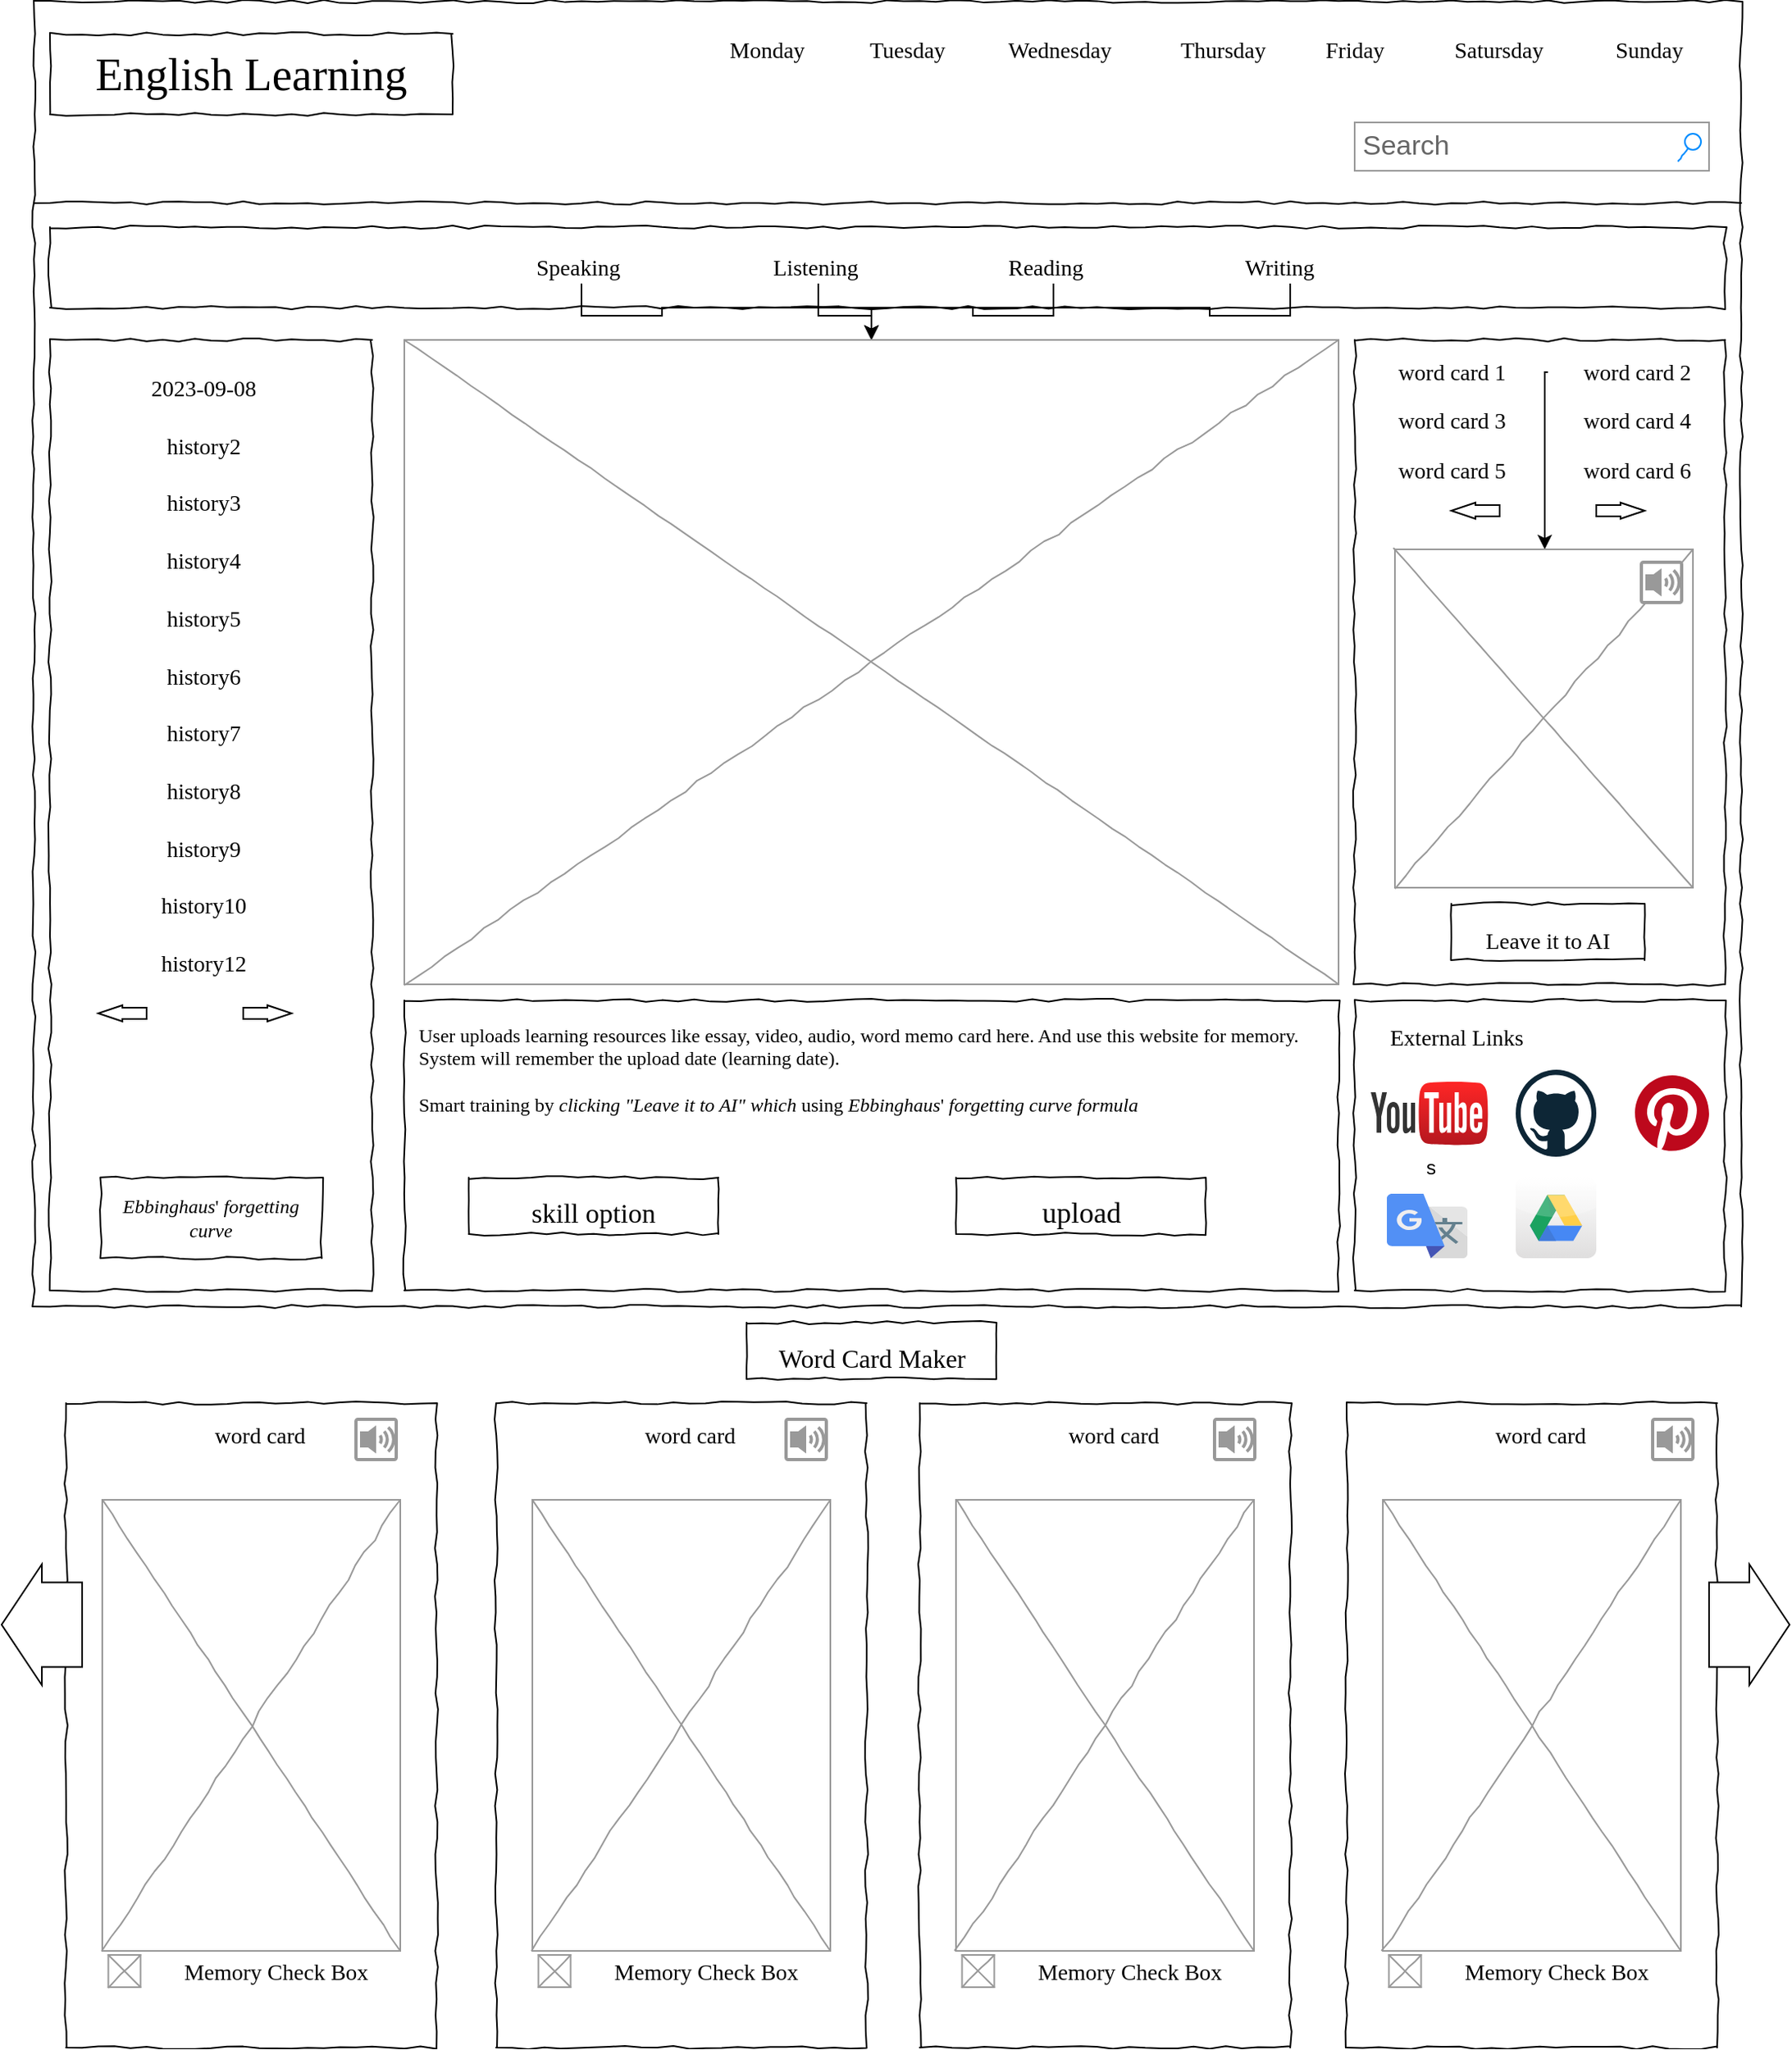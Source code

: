 <mxfile version="21.6.8" type="device">
  <diagram name="Page-1" id="03018318-947c-dd8e-b7a3-06fadd420f32">
    <mxGraphModel dx="1109" dy="503" grid="1" gridSize="10" guides="1" tooltips="1" connect="1" arrows="1" fold="1" page="1" pageScale="1" pageWidth="3300" pageHeight="2339" background="none" math="0" shadow="0">
      <root>
        <mxCell id="0" />
        <mxCell id="1" parent="0" />
        <mxCell id="677b7b8949515195-1" value="" style="whiteSpace=wrap;html=1;rounded=0;shadow=0;labelBackgroundColor=none;strokeColor=#000000;strokeWidth=1;fillColor=none;fontFamily=Verdana;fontSize=12;fontColor=#000000;align=center;comic=1;" parent="1" vertex="1">
          <mxGeometry x="20" y="20" width="1060" height="810" as="geometry" />
        </mxCell>
        <mxCell id="677b7b8949515195-2" value="English Learning" style="whiteSpace=wrap;html=1;rounded=0;shadow=0;labelBackgroundColor=none;strokeWidth=1;fontFamily=Verdana;fontSize=28;align=center;comic=1;" parent="1" vertex="1">
          <mxGeometry x="30" y="40" width="250" height="50" as="geometry" />
        </mxCell>
        <mxCell id="677b7b8949515195-3" value="Search" style="strokeWidth=1;shadow=0;dashed=0;align=center;html=1;shape=mxgraph.mockup.forms.searchBox;strokeColor=#999999;mainText=;strokeColor2=#008cff;fontColor=#666666;fontSize=17;align=left;spacingLeft=3;rounded=0;labelBackgroundColor=none;comic=1;" parent="1" vertex="1">
          <mxGeometry x="840" y="95" width="220" height="30" as="geometry" />
        </mxCell>
        <mxCell id="677b7b8949515195-4" value="Thursday" style="text;html=1;points=[];align=left;verticalAlign=top;spacingTop=-4;fontSize=14;fontFamily=Verdana" parent="1" vertex="1">
          <mxGeometry x="730" y="40" width="60" height="20" as="geometry" />
        </mxCell>
        <mxCell id="677b7b8949515195-5" value="Friday" style="text;html=1;points=[];align=left;verticalAlign=top;spacingTop=-4;fontSize=14;fontFamily=Verdana" parent="1" vertex="1">
          <mxGeometry x="820" y="40" width="60" height="20" as="geometry" />
        </mxCell>
        <mxCell id="677b7b8949515195-6" value="Satursday" style="text;html=1;points=[];align=left;verticalAlign=top;spacingTop=-4;fontSize=14;fontFamily=Verdana" parent="1" vertex="1">
          <mxGeometry x="900" y="40" width="60" height="20" as="geometry" />
        </mxCell>
        <mxCell id="677b7b8949515195-7" value="Sunday" style="text;html=1;points=[];align=left;verticalAlign=top;spacingTop=-4;fontSize=14;fontFamily=Verdana" parent="1" vertex="1">
          <mxGeometry x="1000" y="40" width="60" height="20" as="geometry" />
        </mxCell>
        <mxCell id="677b7b8949515195-8" value="" style="whiteSpace=wrap;html=1;rounded=0;shadow=0;labelBackgroundColor=none;strokeWidth=1;fillColor=none;fontFamily=Verdana;fontSize=12;align=center;comic=1;" parent="1" vertex="1">
          <mxGeometry x="30" y="230" width="200" height="590" as="geometry" />
        </mxCell>
        <mxCell id="677b7b8949515195-9" value="" style="line;strokeWidth=1;html=1;rounded=0;shadow=0;labelBackgroundColor=none;fillColor=none;fontFamily=Verdana;fontSize=14;fontColor=#000000;align=center;comic=1;" parent="1" vertex="1">
          <mxGeometry x="20" y="140" width="1060" height="10" as="geometry" />
        </mxCell>
        <mxCell id="677b7b8949515195-10" value="" style="whiteSpace=wrap;html=1;rounded=0;shadow=0;labelBackgroundColor=none;strokeWidth=1;fillColor=none;fontFamily=Verdana;fontSize=12;align=center;comic=1;" parent="1" vertex="1">
          <mxGeometry x="30" y="160" width="1040" height="50" as="geometry" />
        </mxCell>
        <mxCell id="8i-vU0PyQ4scjULHQhV9-37" style="edgeStyle=orthogonalEdgeStyle;rounded=0;orthogonalLoop=1;jettySize=auto;html=1;entryX=0.5;entryY=0.025;entryDx=0;entryDy=0;entryPerimeter=0;" edge="1" parent="1" source="677b7b8949515195-11" target="677b7b8949515195-16">
          <mxGeometry relative="1" as="geometry" />
        </mxCell>
        <mxCell id="677b7b8949515195-11" value="Speaking" style="text;html=1;points=[];align=left;verticalAlign=top;spacingTop=-4;fontSize=14;fontFamily=Verdana" parent="1" vertex="1">
          <mxGeometry x="330" y="175" width="60" height="20" as="geometry" />
        </mxCell>
        <mxCell id="8i-vU0PyQ4scjULHQhV9-38" style="edgeStyle=orthogonalEdgeStyle;rounded=0;orthogonalLoop=1;jettySize=auto;html=1;" edge="1" parent="1" source="677b7b8949515195-12" target="677b7b8949515195-16">
          <mxGeometry relative="1" as="geometry" />
        </mxCell>
        <mxCell id="677b7b8949515195-12" value="Listening" style="text;html=1;points=[];align=left;verticalAlign=top;spacingTop=-4;fontSize=14;fontFamily=Verdana" parent="1" vertex="1">
          <mxGeometry x="477" y="175" width="60" height="20" as="geometry" />
        </mxCell>
        <mxCell id="8i-vU0PyQ4scjULHQhV9-39" style="edgeStyle=orthogonalEdgeStyle;rounded=0;orthogonalLoop=1;jettySize=auto;html=1;" edge="1" parent="1" source="677b7b8949515195-13" target="677b7b8949515195-16">
          <mxGeometry relative="1" as="geometry" />
        </mxCell>
        <mxCell id="677b7b8949515195-13" value="Reading" style="text;html=1;points=[];align=left;verticalAlign=top;spacingTop=-4;fontSize=14;fontFamily=Verdana" parent="1" vertex="1">
          <mxGeometry x="623" y="175" width="60" height="20" as="geometry" />
        </mxCell>
        <mxCell id="8i-vU0PyQ4scjULHQhV9-40" style="edgeStyle=orthogonalEdgeStyle;rounded=0;orthogonalLoop=1;jettySize=auto;html=1;" edge="1" parent="1" source="677b7b8949515195-14" target="677b7b8949515195-16">
          <mxGeometry relative="1" as="geometry" />
        </mxCell>
        <mxCell id="677b7b8949515195-14" value="Writing" style="text;html=1;points=[];align=left;verticalAlign=top;spacingTop=-4;fontSize=14;fontFamily=Verdana" parent="1" vertex="1">
          <mxGeometry x="770" y="175" width="60" height="20" as="geometry" />
        </mxCell>
        <mxCell id="677b7b8949515195-15" value="&lt;div align=&quot;left&quot;&gt;User uploads learning resources like essay, video, audio, word memo card here. And use this website for memory. System will remember the upload date (learning date).&lt;br&gt;&lt;/div&gt;&lt;div align=&quot;left&quot;&gt;&lt;br&gt;&lt;/div&gt;&lt;div align=&quot;left&quot;&gt;Smart training by&lt;em&gt; clicking &quot;Leave it to AI&quot; which &lt;/em&gt;using &lt;em&gt;Ebbinghaus&lt;/em&gt;&#39; &lt;em&gt;forgetting curve formula&lt;/em&gt;&lt;/div&gt;&lt;div align=&quot;left&quot;&gt;&lt;br&gt;&lt;/div&gt;" style="whiteSpace=wrap;html=1;rounded=0;shadow=0;labelBackgroundColor=none;strokeWidth=1;fillColor=none;fontFamily=Verdana;fontSize=12;align=center;verticalAlign=top;spacing=10;comic=1;" parent="1" vertex="1">
          <mxGeometry x="250" y="640" width="580" height="180" as="geometry" />
        </mxCell>
        <mxCell id="677b7b8949515195-16" value="" style="verticalLabelPosition=bottom;shadow=0;dashed=0;align=center;html=1;verticalAlign=top;strokeWidth=1;shape=mxgraph.mockup.graphics.simpleIcon;strokeColor=#999999;rounded=0;labelBackgroundColor=none;fontFamily=Verdana;fontSize=14;fontColor=#000000;comic=1;" parent="1" vertex="1">
          <mxGeometry x="250" y="230" width="580" height="400" as="geometry" />
        </mxCell>
        <mxCell id="677b7b8949515195-25" value="" style="whiteSpace=wrap;html=1;rounded=0;shadow=0;labelBackgroundColor=none;strokeWidth=1;fillColor=none;fontFamily=Verdana;fontSize=12;align=center;comic=1;" parent="1" vertex="1">
          <mxGeometry x="840" y="230" width="230" height="400" as="geometry" />
        </mxCell>
        <mxCell id="677b7b8949515195-26" value="" style="whiteSpace=wrap;html=1;rounded=0;shadow=0;labelBackgroundColor=none;strokeWidth=1;fillColor=none;fontFamily=Verdana;fontSize=12;align=center;comic=1;" parent="1" vertex="1">
          <mxGeometry x="840" y="640" width="230" height="180" as="geometry" />
        </mxCell>
        <mxCell id="677b7b8949515195-27" value="2023-09-08" style="text;html=1;points=[];align=center;verticalAlign=top;spacingTop=-4;fontSize=14;fontFamily=Verdana" parent="1" vertex="1">
          <mxGeometry x="40" y="250" width="170" height="20" as="geometry" />
        </mxCell>
        <mxCell id="677b7b8949515195-28" value="history2" style="text;html=1;points=[];align=center;verticalAlign=top;spacingTop=-4;fontSize=14;fontFamily=Verdana" parent="1" vertex="1">
          <mxGeometry x="40" y="286" width="170" height="20" as="geometry" />
        </mxCell>
        <mxCell id="677b7b8949515195-29" value="history3" style="text;html=1;points=[];align=center;verticalAlign=top;spacingTop=-4;fontSize=14;fontFamily=Verdana" parent="1" vertex="1">
          <mxGeometry x="40" y="321" width="170" height="20" as="geometry" />
        </mxCell>
        <mxCell id="677b7b8949515195-30" value="history4" style="text;html=1;points=[];align=center;verticalAlign=top;spacingTop=-4;fontSize=14;fontFamily=Verdana" parent="1" vertex="1">
          <mxGeometry x="40" y="357" width="170" height="20" as="geometry" />
        </mxCell>
        <mxCell id="677b7b8949515195-31" value="history7" style="text;html=1;points=[];align=center;verticalAlign=top;spacingTop=-4;fontSize=14;fontFamily=Verdana" parent="1" vertex="1">
          <mxGeometry x="40" y="464" width="170" height="20" as="geometry" />
        </mxCell>
        <mxCell id="677b7b8949515195-32" value="history8" style="text;html=1;points=[];align=center;verticalAlign=top;spacingTop=-4;fontSize=14;fontFamily=Verdana" parent="1" vertex="1">
          <mxGeometry x="40" y="500" width="170" height="20" as="geometry" />
        </mxCell>
        <mxCell id="677b7b8949515195-33" value="history9" style="text;html=1;points=[];align=center;verticalAlign=top;spacingTop=-4;fontSize=14;fontFamily=Verdana" parent="1" vertex="1">
          <mxGeometry x="40" y="536" width="170" height="20" as="geometry" />
        </mxCell>
        <mxCell id="677b7b8949515195-34" value="history10" style="text;html=1;points=[];align=center;verticalAlign=top;spacingTop=-4;fontSize=14;fontFamily=Verdana" parent="1" vertex="1">
          <mxGeometry x="40" y="571" width="170" height="20" as="geometry" />
        </mxCell>
        <mxCell id="677b7b8949515195-35" value="history12" style="text;html=1;points=[];align=center;verticalAlign=top;spacingTop=-4;fontSize=14;fontFamily=Verdana" parent="1" vertex="1">
          <mxGeometry x="40" y="607" width="170" height="20" as="geometry" />
        </mxCell>
        <mxCell id="677b7b8949515195-39" value="history5" style="text;html=1;points=[];align=center;verticalAlign=top;spacingTop=-4;fontSize=14;fontFamily=Verdana" parent="1" vertex="1">
          <mxGeometry x="40" y="393" width="170" height="20" as="geometry" />
        </mxCell>
        <mxCell id="677b7b8949515195-40" value="history6" style="text;html=1;points=[];align=center;verticalAlign=top;spacingTop=-4;fontSize=14;fontFamily=Verdana" parent="1" vertex="1">
          <mxGeometry x="40" y="429" width="170" height="20" as="geometry" />
        </mxCell>
        <mxCell id="677b7b8949515195-42" value="External Links" style="text;html=1;points=[];align=left;verticalAlign=top;spacingTop=-4;fontSize=14;fontFamily=Verdana" parent="1" vertex="1">
          <mxGeometry x="860" y="653" width="170" height="20" as="geometry" />
        </mxCell>
        <mxCell id="677b7b8949515195-44" value="word card 1" style="text;html=1;points=[];align=center;verticalAlign=top;spacingTop=-4;fontSize=14;fontFamily=Verdana" parent="1" vertex="1">
          <mxGeometry x="850" y="240" width="100" height="20" as="geometry" />
        </mxCell>
        <mxCell id="8i-vU0PyQ4scjULHQhV9-36" style="edgeStyle=orthogonalEdgeStyle;rounded=0;orthogonalLoop=1;jettySize=auto;html=1;" edge="1" parent="1" source="677b7b8949515195-45">
          <mxGeometry relative="1" as="geometry">
            <mxPoint x="958" y="360" as="targetPoint" />
            <Array as="points">
              <mxPoint x="958" y="250" />
            </Array>
          </mxGeometry>
        </mxCell>
        <mxCell id="677b7b8949515195-45" value="word card 2" style="text;html=1;points=[];align=center;verticalAlign=top;spacingTop=-4;fontSize=14;fontFamily=Verdana" parent="1" vertex="1">
          <mxGeometry x="960" y="240" width="110" height="20" as="geometry" />
        </mxCell>
        <mxCell id="677b7b8949515195-46" value="word card 3" style="text;html=1;points=[];align=center;verticalAlign=top;spacingTop=-4;fontSize=14;fontFamily=Verdana" parent="1" vertex="1">
          <mxGeometry x="845" y="270" width="110" height="20" as="geometry" />
        </mxCell>
        <mxCell id="677b7b8949515195-47" value="word card 4" style="text;html=1;points=[];align=center;verticalAlign=top;spacingTop=-4;fontSize=14;fontFamily=Verdana" parent="1" vertex="1">
          <mxGeometry x="965" y="270" width="100" height="20" as="geometry" />
        </mxCell>
        <mxCell id="677b7b8949515195-48" value="word card 5" style="text;html=1;points=[];align=center;verticalAlign=top;spacingTop=-4;fontSize=14;fontFamily=Verdana" parent="1" vertex="1">
          <mxGeometry x="845" y="301" width="110" height="20" as="geometry" />
        </mxCell>
        <mxCell id="677b7b8949515195-49" value="word card 6" style="text;html=1;points=[];align=center;verticalAlign=top;spacingTop=-4;fontSize=14;fontFamily=Verdana" parent="1" vertex="1">
          <mxGeometry x="965" y="301" width="100" height="20" as="geometry" />
        </mxCell>
        <mxCell id="8i-vU0PyQ4scjULHQhV9-3" value="Wednesday" style="text;html=1;points=[];align=left;verticalAlign=top;spacingTop=-4;fontSize=14;fontFamily=Verdana" vertex="1" parent="1">
          <mxGeometry x="623" y="40" width="60" height="20" as="geometry" />
        </mxCell>
        <mxCell id="8i-vU0PyQ4scjULHQhV9-4" value="Tuesday" style="text;html=1;points=[];align=left;verticalAlign=top;spacingTop=-4;fontSize=14;fontFamily=Verdana" vertex="1" parent="1">
          <mxGeometry x="537" y="40" width="60" height="20" as="geometry" />
        </mxCell>
        <mxCell id="8i-vU0PyQ4scjULHQhV9-5" value="Monday" style="text;html=1;points=[];align=left;verticalAlign=top;spacingTop=-4;fontSize=14;fontFamily=Verdana" vertex="1" parent="1">
          <mxGeometry x="450" y="40" width="60" height="20" as="geometry" />
        </mxCell>
        <mxCell id="8i-vU0PyQ4scjULHQhV9-8" value="" style="shape=singleArrow;whiteSpace=wrap;html=1;arrowWidth=0.7;arrowSize=0.5;" vertex="1" parent="1">
          <mxGeometry x="150" y="643" width="30" height="10" as="geometry" />
        </mxCell>
        <mxCell id="8i-vU0PyQ4scjULHQhV9-15" value="" style="shape=singleArrow;whiteSpace=wrap;html=1;arrowWidth=0.7;arrowSize=0.5;rotation=-180;" vertex="1" parent="1">
          <mxGeometry x="60" y="643" width="30" height="10" as="geometry" />
        </mxCell>
        <mxCell id="8i-vU0PyQ4scjULHQhV9-18" value="&lt;em&gt;Ebbinghaus&lt;/em&gt;&#39; &lt;em&gt;forgetting curve&lt;/em&gt; " style="whiteSpace=wrap;html=1;rounded=0;shadow=0;labelBackgroundColor=none;strokeWidth=1;fillColor=none;fontFamily=Verdana;fontSize=12;align=center;comic=1;" vertex="1" parent="1">
          <mxGeometry x="61.25" y="750" width="137.5" height="50" as="geometry" />
        </mxCell>
        <mxCell id="8i-vU0PyQ4scjULHQhV9-21" value="" style="dashed=0;outlineConnect=0;html=1;align=center;labelPosition=center;verticalLabelPosition=bottom;verticalAlign=top;shape=mxgraph.webicons.google_drive;gradientColor=#DFDEDE" vertex="1" parent="1">
          <mxGeometry x="940" y="750" width="50" height="50" as="geometry" />
        </mxCell>
        <mxCell id="8i-vU0PyQ4scjULHQhV9-26" value="" style="dashed=0;outlineConnect=0;html=1;align=center;labelPosition=center;verticalLabelPosition=bottom;verticalAlign=top;shape=mxgraph.weblogos.github" vertex="1" parent="1">
          <mxGeometry x="940" y="683" width="50" height="54" as="geometry" />
        </mxCell>
        <mxCell id="8i-vU0PyQ4scjULHQhV9-29" value="s" style="dashed=0;outlineConnect=0;html=1;align=center;labelPosition=center;verticalLabelPosition=bottom;verticalAlign=top;shape=mxgraph.weblogos.youtube;fillColor=#FF2626;gradientColor=#B5171F" vertex="1" parent="1">
          <mxGeometry x="850" y="690" width="73" height="40" as="geometry" />
        </mxCell>
        <mxCell id="8i-vU0PyQ4scjULHQhV9-30" value="" style="dashed=0;outlineConnect=0;html=1;align=center;labelPosition=center;verticalLabelPosition=bottom;verticalAlign=top;shape=mxgraph.weblogos.translate" vertex="1" parent="1">
          <mxGeometry x="860" y="760" width="50" height="40" as="geometry" />
        </mxCell>
        <mxCell id="8i-vU0PyQ4scjULHQhV9-31" value="" style="dashed=0;outlineConnect=0;html=1;align=center;labelPosition=center;verticalLabelPosition=bottom;verticalAlign=top;shape=mxgraph.weblogos.pinterest;fillColor=#BD081C;strokeColor=none" vertex="1" parent="1">
          <mxGeometry x="1014" y="686.5" width="46" height="47" as="geometry" />
        </mxCell>
        <mxCell id="8i-vU0PyQ4scjULHQhV9-33" value="" style="shape=singleArrow;whiteSpace=wrap;html=1;arrowWidth=0.7;arrowSize=0.5;" vertex="1" parent="1">
          <mxGeometry x="990" y="331" width="30" height="10" as="geometry" />
        </mxCell>
        <mxCell id="8i-vU0PyQ4scjULHQhV9-34" value="" style="shape=singleArrow;whiteSpace=wrap;html=1;arrowWidth=0.7;arrowSize=0.5;rotation=-180;" vertex="1" parent="1">
          <mxGeometry x="900" y="331" width="30" height="10" as="geometry" />
        </mxCell>
        <mxCell id="8i-vU0PyQ4scjULHQhV9-35" value="" style="verticalLabelPosition=bottom;shadow=0;dashed=0;align=center;html=1;verticalAlign=top;strokeWidth=1;shape=mxgraph.mockup.graphics.simpleIcon;strokeColor=#999999;rounded=0;labelBackgroundColor=none;fontFamily=Verdana;fontSize=14;fontColor=#000000;comic=1;" vertex="1" parent="1">
          <mxGeometry x="865" y="360" width="185" height="210" as="geometry" />
        </mxCell>
        <mxCell id="8i-vU0PyQ4scjULHQhV9-42" value="&lt;font style=&quot;font-size: 17px;&quot;&gt;skill option&lt;/font&gt;" style="whiteSpace=wrap;html=1;rounded=0;shadow=0;labelBackgroundColor=none;strokeWidth=1;fontFamily=Verdana;fontSize=28;align=center;comic=1;" vertex="1" parent="1">
          <mxGeometry x="290" y="750" width="155" height="35" as="geometry" />
        </mxCell>
        <mxCell id="8i-vU0PyQ4scjULHQhV9-43" value="&lt;font style=&quot;font-size: 14px;&quot;&gt;Leave it to AI&lt;/font&gt;" style="whiteSpace=wrap;html=1;rounded=0;shadow=0;labelBackgroundColor=none;strokeWidth=1;fontFamily=Verdana;fontSize=28;align=center;comic=1;" vertex="1" parent="1">
          <mxGeometry x="900" y="580" width="120" height="35" as="geometry" />
        </mxCell>
        <mxCell id="8i-vU0PyQ4scjULHQhV9-44" value="&lt;font style=&quot;font-size: 18px;&quot;&gt;upload&lt;/font&gt;" style="whiteSpace=wrap;html=1;rounded=0;shadow=0;labelBackgroundColor=none;strokeWidth=1;fontFamily=Verdana;fontSize=28;align=center;comic=1;" vertex="1" parent="1">
          <mxGeometry x="592.5" y="750" width="155" height="35" as="geometry" />
        </mxCell>
        <mxCell id="8i-vU0PyQ4scjULHQhV9-46" value="" style="whiteSpace=wrap;html=1;rounded=0;shadow=0;labelBackgroundColor=none;strokeWidth=1;fillColor=none;fontFamily=Verdana;fontSize=12;align=center;comic=1;" vertex="1" parent="1">
          <mxGeometry x="40" y="890" width="230" height="400" as="geometry" />
        </mxCell>
        <mxCell id="8i-vU0PyQ4scjULHQhV9-47" value="word card " style="text;html=1;points=[];align=center;verticalAlign=top;spacingTop=-4;fontSize=14;fontFamily=Verdana" vertex="1" parent="1">
          <mxGeometry x="110" y="900" width="100" height="20" as="geometry" />
        </mxCell>
        <mxCell id="8i-vU0PyQ4scjULHQhV9-48" value="" style="verticalLabelPosition=bottom;shadow=0;dashed=0;align=center;html=1;verticalAlign=top;strokeWidth=1;shape=mxgraph.mockup.graphics.simpleIcon;strokeColor=#999999;rounded=0;labelBackgroundColor=none;fontFamily=Verdana;fontSize=14;fontColor=#000000;comic=1;" vertex="1" parent="1">
          <mxGeometry x="62.5" y="950" width="185" height="280" as="geometry" />
        </mxCell>
        <mxCell id="8i-vU0PyQ4scjULHQhV9-49" value="" style="verticalLabelPosition=bottom;shadow=0;dashed=0;align=center;html=1;verticalAlign=top;strokeWidth=1;shape=mxgraph.mockup.graphics.simpleIcon;strokeColor=#999999;rounded=0;labelBackgroundColor=none;fontFamily=Verdana;fontSize=14;fontColor=#000000;comic=1;" vertex="1" parent="1">
          <mxGeometry x="66.25" y="1232.5" width="20" height="20" as="geometry" />
        </mxCell>
        <mxCell id="8i-vU0PyQ4scjULHQhV9-51" value="Memory Check Box" style="text;html=1;points=[];align=center;verticalAlign=top;spacingTop=-4;fontSize=14;fontFamily=Verdana" vertex="1" parent="1">
          <mxGeometry x="95" y="1232.5" width="150" height="17.5" as="geometry" />
        </mxCell>
        <mxCell id="8i-vU0PyQ4scjULHQhV9-52" value="" style="whiteSpace=wrap;html=1;rounded=0;shadow=0;labelBackgroundColor=none;strokeWidth=1;fillColor=none;fontFamily=Verdana;fontSize=12;align=center;comic=1;" vertex="1" parent="1">
          <mxGeometry x="307" y="890" width="230" height="400" as="geometry" />
        </mxCell>
        <mxCell id="8i-vU0PyQ4scjULHQhV9-53" value="word card " style="text;html=1;points=[];align=center;verticalAlign=top;spacingTop=-4;fontSize=14;fontFamily=Verdana" vertex="1" parent="1">
          <mxGeometry x="377" y="900" width="100" height="20" as="geometry" />
        </mxCell>
        <mxCell id="8i-vU0PyQ4scjULHQhV9-54" value="" style="verticalLabelPosition=bottom;shadow=0;dashed=0;align=center;html=1;verticalAlign=top;strokeWidth=1;shape=mxgraph.mockup.graphics.simpleIcon;strokeColor=#999999;rounded=0;labelBackgroundColor=none;fontFamily=Verdana;fontSize=14;fontColor=#000000;comic=1;" vertex="1" parent="1">
          <mxGeometry x="329.5" y="950" width="185" height="280" as="geometry" />
        </mxCell>
        <mxCell id="8i-vU0PyQ4scjULHQhV9-55" value="" style="verticalLabelPosition=bottom;shadow=0;dashed=0;align=center;html=1;verticalAlign=top;strokeWidth=1;shape=mxgraph.mockup.graphics.simpleIcon;strokeColor=#999999;rounded=0;labelBackgroundColor=none;fontFamily=Verdana;fontSize=14;fontColor=#000000;comic=1;" vertex="1" parent="1">
          <mxGeometry x="333.25" y="1232.5" width="20" height="20" as="geometry" />
        </mxCell>
        <mxCell id="8i-vU0PyQ4scjULHQhV9-56" value="Memory Check Box" style="text;html=1;points=[];align=center;verticalAlign=top;spacingTop=-4;fontSize=14;fontFamily=Verdana" vertex="1" parent="1">
          <mxGeometry x="362" y="1232.5" width="150" height="17.5" as="geometry" />
        </mxCell>
        <mxCell id="8i-vU0PyQ4scjULHQhV9-57" value="" style="whiteSpace=wrap;html=1;rounded=0;shadow=0;labelBackgroundColor=none;strokeWidth=1;fillColor=none;fontFamily=Verdana;fontSize=12;align=center;comic=1;" vertex="1" parent="1">
          <mxGeometry x="570" y="890" width="230" height="400" as="geometry" />
        </mxCell>
        <mxCell id="8i-vU0PyQ4scjULHQhV9-58" value="word card " style="text;html=1;points=[];align=center;verticalAlign=top;spacingTop=-4;fontSize=14;fontFamily=Verdana" vertex="1" parent="1">
          <mxGeometry x="640" y="900" width="100" height="20" as="geometry" />
        </mxCell>
        <mxCell id="8i-vU0PyQ4scjULHQhV9-59" value="" style="verticalLabelPosition=bottom;shadow=0;dashed=0;align=center;html=1;verticalAlign=top;strokeWidth=1;shape=mxgraph.mockup.graphics.simpleIcon;strokeColor=#999999;rounded=0;labelBackgroundColor=none;fontFamily=Verdana;fontSize=14;fontColor=#000000;comic=1;" vertex="1" parent="1">
          <mxGeometry x="592.5" y="950" width="185" height="280" as="geometry" />
        </mxCell>
        <mxCell id="8i-vU0PyQ4scjULHQhV9-60" value="" style="verticalLabelPosition=bottom;shadow=0;dashed=0;align=center;html=1;verticalAlign=top;strokeWidth=1;shape=mxgraph.mockup.graphics.simpleIcon;strokeColor=#999999;rounded=0;labelBackgroundColor=none;fontFamily=Verdana;fontSize=14;fontColor=#000000;comic=1;" vertex="1" parent="1">
          <mxGeometry x="596.25" y="1232.5" width="20" height="20" as="geometry" />
        </mxCell>
        <mxCell id="8i-vU0PyQ4scjULHQhV9-61" value="Memory Check Box" style="text;html=1;points=[];align=center;verticalAlign=top;spacingTop=-4;fontSize=14;fontFamily=Verdana" vertex="1" parent="1">
          <mxGeometry x="625" y="1232.5" width="150" height="17.5" as="geometry" />
        </mxCell>
        <mxCell id="8i-vU0PyQ4scjULHQhV9-62" value="" style="whiteSpace=wrap;html=1;rounded=0;shadow=0;labelBackgroundColor=none;strokeWidth=1;fillColor=none;fontFamily=Verdana;fontSize=12;align=center;comic=1;" vertex="1" parent="1">
          <mxGeometry x="835" y="890" width="230" height="400" as="geometry" />
        </mxCell>
        <mxCell id="8i-vU0PyQ4scjULHQhV9-63" value="word card " style="text;html=1;points=[];align=center;verticalAlign=top;spacingTop=-4;fontSize=14;fontFamily=Verdana" vertex="1" parent="1">
          <mxGeometry x="905" y="900" width="100" height="20" as="geometry" />
        </mxCell>
        <mxCell id="8i-vU0PyQ4scjULHQhV9-64" value="" style="verticalLabelPosition=bottom;shadow=0;dashed=0;align=center;html=1;verticalAlign=top;strokeWidth=1;shape=mxgraph.mockup.graphics.simpleIcon;strokeColor=#999999;rounded=0;labelBackgroundColor=none;fontFamily=Verdana;fontSize=14;fontColor=#000000;comic=1;" vertex="1" parent="1">
          <mxGeometry x="857.5" y="950" width="185" height="280" as="geometry" />
        </mxCell>
        <mxCell id="8i-vU0PyQ4scjULHQhV9-65" value="" style="verticalLabelPosition=bottom;shadow=0;dashed=0;align=center;html=1;verticalAlign=top;strokeWidth=1;shape=mxgraph.mockup.graphics.simpleIcon;strokeColor=#999999;rounded=0;labelBackgroundColor=none;fontFamily=Verdana;fontSize=14;fontColor=#000000;comic=1;" vertex="1" parent="1">
          <mxGeometry x="861.25" y="1232.5" width="20" height="20" as="geometry" />
        </mxCell>
        <mxCell id="8i-vU0PyQ4scjULHQhV9-66" value="Memory Check Box" style="text;html=1;points=[];align=center;verticalAlign=top;spacingTop=-4;fontSize=14;fontFamily=Verdana" vertex="1" parent="1">
          <mxGeometry x="890" y="1232.5" width="150" height="17.5" as="geometry" />
        </mxCell>
        <mxCell id="8i-vU0PyQ4scjULHQhV9-67" value="" style="shape=singleArrow;whiteSpace=wrap;html=1;arrowWidth=0.7;arrowSize=0.5;rotation=-180;" vertex="1" parent="1">
          <mxGeometry y="990" width="50" height="75" as="geometry" />
        </mxCell>
        <mxCell id="8i-vU0PyQ4scjULHQhV9-68" value="" style="shape=singleArrow;whiteSpace=wrap;html=1;arrowWidth=0.7;arrowSize=0.5;rotation=0;" vertex="1" parent="1">
          <mxGeometry x="1060" y="990" width="50" height="75" as="geometry" />
        </mxCell>
        <mxCell id="8i-vU0PyQ4scjULHQhV9-69" value="" style="strokeColor=#999999;verticalLabelPosition=bottom;shadow=0;dashed=0;verticalAlign=top;strokeWidth=2;html=1;shape=mxgraph.mockup.misc.volumeIcon;" vertex="1" parent="1">
          <mxGeometry x="220" y="900" width="25" height="25" as="geometry" />
        </mxCell>
        <mxCell id="8i-vU0PyQ4scjULHQhV9-70" value="" style="strokeColor=#999999;verticalLabelPosition=bottom;shadow=0;dashed=0;verticalAlign=top;strokeWidth=2;html=1;shape=mxgraph.mockup.misc.volumeIcon;" vertex="1" parent="1">
          <mxGeometry x="487" y="900" width="25" height="25" as="geometry" />
        </mxCell>
        <mxCell id="8i-vU0PyQ4scjULHQhV9-71" value="" style="strokeColor=#999999;verticalLabelPosition=bottom;shadow=0;dashed=0;verticalAlign=top;strokeWidth=2;html=1;shape=mxgraph.mockup.misc.volumeIcon;" vertex="1" parent="1">
          <mxGeometry x="753" y="900" width="25" height="25" as="geometry" />
        </mxCell>
        <mxCell id="8i-vU0PyQ4scjULHQhV9-72" value="" style="strokeColor=#999999;verticalLabelPosition=bottom;shadow=0;dashed=0;verticalAlign=top;strokeWidth=2;html=1;shape=mxgraph.mockup.misc.volumeIcon;" vertex="1" parent="1">
          <mxGeometry x="1025" y="900" width="25" height="25" as="geometry" />
        </mxCell>
        <mxCell id="8i-vU0PyQ4scjULHQhV9-73" value="&lt;font style=&quot;font-size: 16px;&quot;&gt;Word Card Maker&lt;/font&gt;" style="whiteSpace=wrap;html=1;rounded=0;shadow=0;labelBackgroundColor=none;strokeWidth=1;fontFamily=Verdana;fontSize=28;align=center;comic=1;" vertex="1" parent="1">
          <mxGeometry x="462.5" y="840" width="155" height="35" as="geometry" />
        </mxCell>
        <mxCell id="8i-vU0PyQ4scjULHQhV9-77" value="" style="strokeColor=#999999;verticalLabelPosition=bottom;shadow=0;dashed=0;verticalAlign=top;strokeWidth=2;html=1;shape=mxgraph.mockup.misc.volumeIcon;" vertex="1" parent="1">
          <mxGeometry x="1018" y="368" width="25" height="25" as="geometry" />
        </mxCell>
      </root>
    </mxGraphModel>
  </diagram>
</mxfile>
